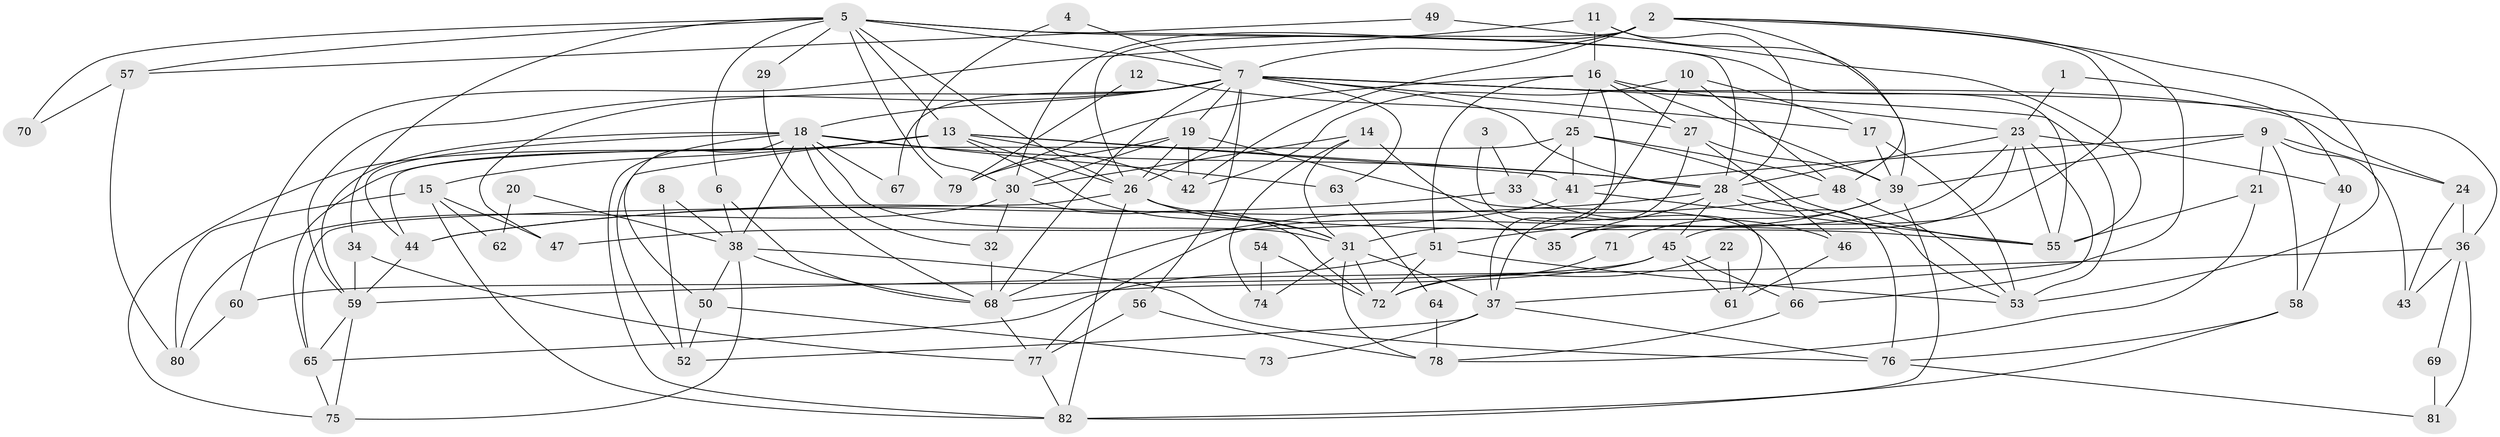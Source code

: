 // original degree distribution, {2: 0.16296296296296298, 3: 0.23703703703703705, 4: 0.28888888888888886, 7: 0.05185185185185185, 5: 0.17037037037037037, 6: 0.06666666666666667, 8: 0.007407407407407408, 9: 0.014814814814814815}
// Generated by graph-tools (version 1.1) at 2025/51/03/04/25 22:51:04]
// undirected, 82 vertices, 196 edges
graph export_dot {
  node [color=gray90,style=filled];
  1;
  2;
  3;
  4;
  5;
  6;
  7;
  8;
  9;
  10;
  11;
  12;
  13;
  14;
  15;
  16;
  17;
  18;
  19;
  20;
  21;
  22;
  23;
  24;
  25;
  26;
  27;
  28;
  29;
  30;
  31;
  32;
  33;
  34;
  35;
  36;
  37;
  38;
  39;
  40;
  41;
  42;
  43;
  44;
  45;
  46;
  47;
  48;
  49;
  50;
  51;
  52;
  53;
  54;
  55;
  56;
  57;
  58;
  59;
  60;
  61;
  62;
  63;
  64;
  65;
  66;
  67;
  68;
  69;
  70;
  71;
  72;
  73;
  74;
  75;
  76;
  77;
  78;
  79;
  80;
  81;
  82;
  1 -- 23 [weight=1.0];
  1 -- 40 [weight=1.0];
  2 -- 7 [weight=1.0];
  2 -- 26 [weight=2.0];
  2 -- 30 [weight=1.0];
  2 -- 37 [weight=1.0];
  2 -- 42 [weight=1.0];
  2 -- 45 [weight=1.0];
  2 -- 48 [weight=1.0];
  2 -- 53 [weight=1.0];
  3 -- 33 [weight=1.0];
  3 -- 61 [weight=1.0];
  4 -- 7 [weight=1.0];
  4 -- 30 [weight=1.0];
  5 -- 6 [weight=1.0];
  5 -- 7 [weight=1.0];
  5 -- 13 [weight=1.0];
  5 -- 26 [weight=1.0];
  5 -- 28 [weight=2.0];
  5 -- 29 [weight=1.0];
  5 -- 34 [weight=1.0];
  5 -- 55 [weight=1.0];
  5 -- 57 [weight=1.0];
  5 -- 70 [weight=1.0];
  5 -- 79 [weight=2.0];
  6 -- 38 [weight=1.0];
  6 -- 68 [weight=1.0];
  7 -- 17 [weight=1.0];
  7 -- 18 [weight=1.0];
  7 -- 19 [weight=1.0];
  7 -- 24 [weight=3.0];
  7 -- 26 [weight=1.0];
  7 -- 28 [weight=1.0];
  7 -- 36 [weight=1.0];
  7 -- 47 [weight=1.0];
  7 -- 53 [weight=1.0];
  7 -- 56 [weight=1.0];
  7 -- 59 [weight=1.0];
  7 -- 63 [weight=1.0];
  7 -- 67 [weight=2.0];
  7 -- 68 [weight=1.0];
  8 -- 38 [weight=1.0];
  8 -- 52 [weight=1.0];
  9 -- 21 [weight=1.0];
  9 -- 24 [weight=1.0];
  9 -- 39 [weight=1.0];
  9 -- 41 [weight=1.0];
  9 -- 43 [weight=1.0];
  9 -- 58 [weight=1.0];
  10 -- 17 [weight=1.0];
  10 -- 31 [weight=1.0];
  10 -- 42 [weight=1.0];
  10 -- 48 [weight=1.0];
  11 -- 16 [weight=1.0];
  11 -- 28 [weight=1.0];
  11 -- 39 [weight=1.0];
  11 -- 60 [weight=1.0];
  12 -- 27 [weight=1.0];
  12 -- 79 [weight=1.0];
  13 -- 15 [weight=1.0];
  13 -- 26 [weight=1.0];
  13 -- 28 [weight=1.0];
  13 -- 31 [weight=1.0];
  13 -- 41 [weight=1.0];
  13 -- 42 [weight=1.0];
  13 -- 52 [weight=1.0];
  13 -- 65 [weight=1.0];
  13 -- 75 [weight=1.0];
  14 -- 30 [weight=1.0];
  14 -- 31 [weight=1.0];
  14 -- 35 [weight=1.0];
  14 -- 74 [weight=1.0];
  15 -- 47 [weight=1.0];
  15 -- 62 [weight=1.0];
  15 -- 80 [weight=1.0];
  15 -- 82 [weight=1.0];
  16 -- 23 [weight=1.0];
  16 -- 25 [weight=2.0];
  16 -- 27 [weight=1.0];
  16 -- 37 [weight=1.0];
  16 -- 39 [weight=1.0];
  16 -- 51 [weight=1.0];
  16 -- 79 [weight=1.0];
  17 -- 39 [weight=1.0];
  17 -- 53 [weight=1.0];
  18 -- 28 [weight=1.0];
  18 -- 31 [weight=1.0];
  18 -- 32 [weight=1.0];
  18 -- 38 [weight=1.0];
  18 -- 44 [weight=1.0];
  18 -- 50 [weight=1.0];
  18 -- 59 [weight=1.0];
  18 -- 63 [weight=1.0];
  18 -- 67 [weight=1.0];
  18 -- 82 [weight=1.0];
  19 -- 26 [weight=2.0];
  19 -- 30 [weight=2.0];
  19 -- 42 [weight=2.0];
  19 -- 66 [weight=1.0];
  19 -- 79 [weight=1.0];
  20 -- 38 [weight=1.0];
  20 -- 62 [weight=1.0];
  21 -- 55 [weight=1.0];
  21 -- 78 [weight=1.0];
  22 -- 61 [weight=1.0];
  22 -- 72 [weight=1.0];
  23 -- 28 [weight=1.0];
  23 -- 35 [weight=1.0];
  23 -- 40 [weight=1.0];
  23 -- 55 [weight=1.0];
  23 -- 66 [weight=1.0];
  23 -- 77 [weight=1.0];
  24 -- 36 [weight=1.0];
  24 -- 43 [weight=1.0];
  25 -- 33 [weight=1.0];
  25 -- 41 [weight=1.0];
  25 -- 44 [weight=1.0];
  25 -- 48 [weight=2.0];
  25 -- 55 [weight=1.0];
  26 -- 31 [weight=1.0];
  26 -- 55 [weight=1.0];
  26 -- 65 [weight=1.0];
  26 -- 82 [weight=1.0];
  27 -- 37 [weight=1.0];
  27 -- 39 [weight=1.0];
  27 -- 46 [weight=1.0];
  28 -- 35 [weight=1.0];
  28 -- 44 [weight=1.0];
  28 -- 45 [weight=1.0];
  28 -- 53 [weight=1.0];
  28 -- 76 [weight=1.0];
  29 -- 68 [weight=1.0];
  30 -- 32 [weight=1.0];
  30 -- 72 [weight=1.0];
  30 -- 80 [weight=1.0];
  31 -- 37 [weight=1.0];
  31 -- 72 [weight=1.0];
  31 -- 74 [weight=1.0];
  31 -- 78 [weight=1.0];
  32 -- 68 [weight=1.0];
  33 -- 44 [weight=1.0];
  33 -- 46 [weight=1.0];
  34 -- 59 [weight=1.0];
  34 -- 77 [weight=1.0];
  36 -- 43 [weight=1.0];
  36 -- 59 [weight=1.0];
  36 -- 69 [weight=1.0];
  36 -- 81 [weight=1.0];
  37 -- 52 [weight=1.0];
  37 -- 73 [weight=1.0];
  37 -- 76 [weight=1.0];
  38 -- 50 [weight=1.0];
  38 -- 68 [weight=1.0];
  38 -- 75 [weight=1.0];
  38 -- 76 [weight=1.0];
  39 -- 51 [weight=1.0];
  39 -- 71 [weight=2.0];
  39 -- 82 [weight=1.0];
  40 -- 58 [weight=1.0];
  41 -- 47 [weight=1.0];
  41 -- 55 [weight=1.0];
  44 -- 59 [weight=1.0];
  45 -- 60 [weight=1.0];
  45 -- 61 [weight=1.0];
  45 -- 66 [weight=1.0];
  45 -- 68 [weight=1.0];
  46 -- 61 [weight=1.0];
  48 -- 53 [weight=2.0];
  48 -- 68 [weight=1.0];
  49 -- 55 [weight=1.0];
  49 -- 57 [weight=1.0];
  50 -- 52 [weight=1.0];
  50 -- 73 [weight=1.0];
  51 -- 53 [weight=1.0];
  51 -- 65 [weight=1.0];
  51 -- 72 [weight=1.0];
  54 -- 72 [weight=1.0];
  54 -- 74 [weight=1.0];
  56 -- 77 [weight=1.0];
  56 -- 78 [weight=1.0];
  57 -- 70 [weight=1.0];
  57 -- 80 [weight=1.0];
  58 -- 76 [weight=1.0];
  58 -- 82 [weight=1.0];
  59 -- 65 [weight=1.0];
  59 -- 75 [weight=1.0];
  60 -- 80 [weight=1.0];
  63 -- 64 [weight=1.0];
  64 -- 78 [weight=1.0];
  65 -- 75 [weight=1.0];
  66 -- 78 [weight=1.0];
  68 -- 77 [weight=1.0];
  69 -- 81 [weight=1.0];
  71 -- 72 [weight=1.0];
  76 -- 81 [weight=1.0];
  77 -- 82 [weight=1.0];
}
